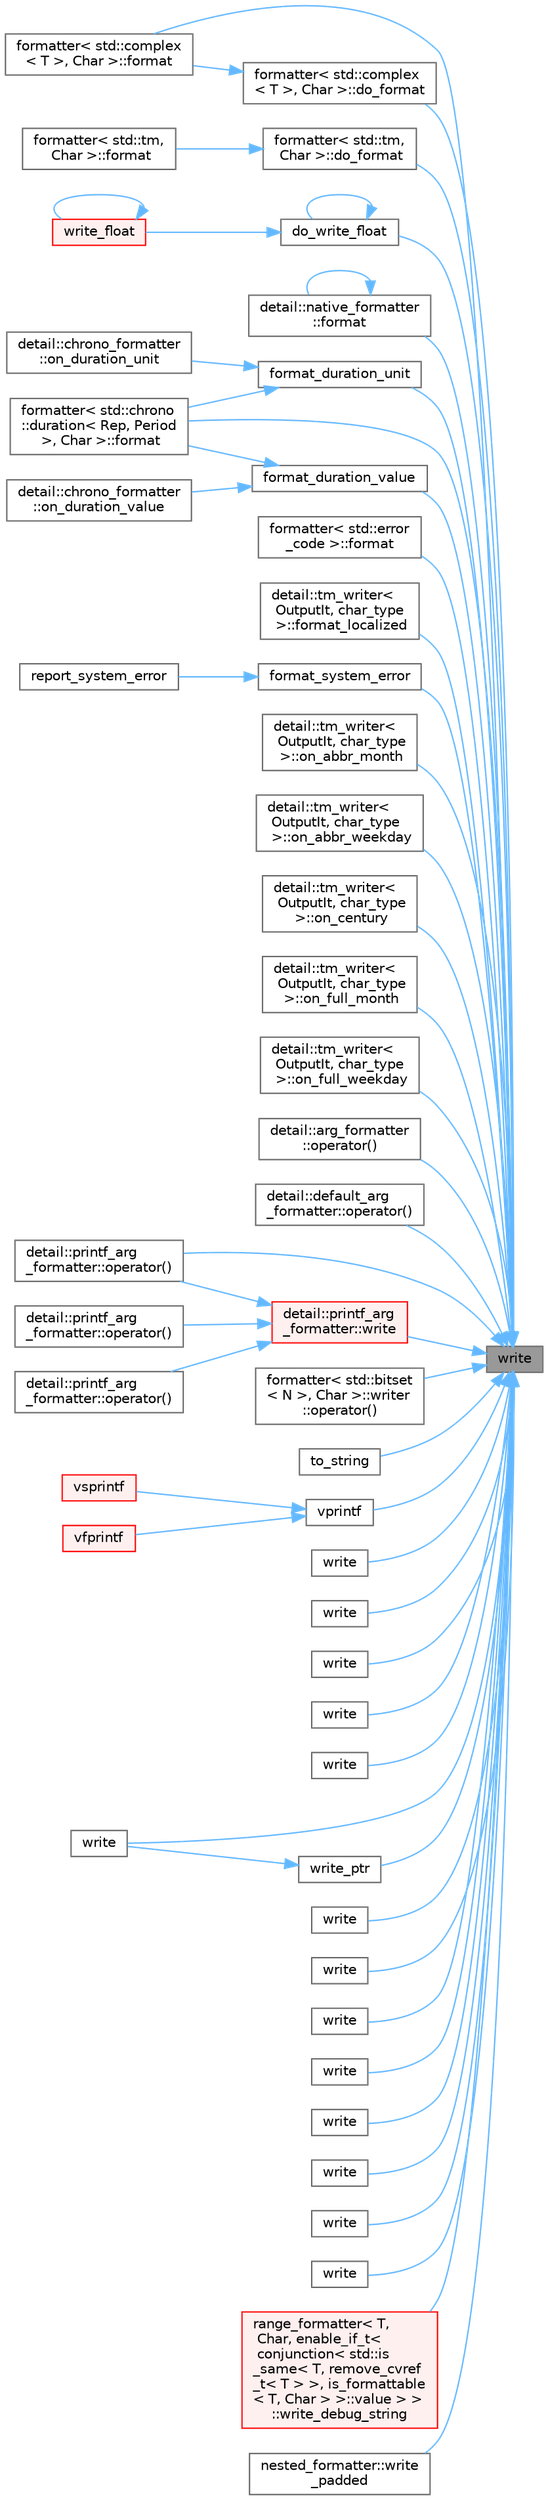 digraph "write"
{
 // LATEX_PDF_SIZE
  bgcolor="transparent";
  edge [fontname=Helvetica,fontsize=10,labelfontname=Helvetica,labelfontsize=10];
  node [fontname=Helvetica,fontsize=10,shape=box,height=0.2,width=0.4];
  rankdir="RL";
  Node1 [id="Node000001",label="write",height=0.2,width=0.4,color="gray40", fillcolor="grey60", style="filled", fontcolor="black",tooltip=" "];
  Node1 -> Node2 [id="edge1_Node000001_Node000002",dir="back",color="steelblue1",style="solid",tooltip=" "];
  Node2 [id="Node000002",label="formatter\< std::complex\l\< T \>, Char \>::do_format",height=0.2,width=0.4,color="grey40", fillcolor="white", style="filled",URL="$structformatter_3_01std_1_1complex_3_01_t_01_4_00_01_char_01_4.html#ab9c515fba4a452e79d7dea18736a7f57",tooltip=" "];
  Node2 -> Node3 [id="edge2_Node000002_Node000003",dir="back",color="steelblue1",style="solid",tooltip=" "];
  Node3 [id="Node000003",label="formatter\< std::complex\l\< T \>, Char \>::format",height=0.2,width=0.4,color="grey40", fillcolor="white", style="filled",URL="$structformatter_3_01std_1_1complex_3_01_t_01_4_00_01_char_01_4.html#aebc2d403af5f0aa6b372cea57044631d",tooltip=" "];
  Node1 -> Node4 [id="edge3_Node000001_Node000004",dir="back",color="steelblue1",style="solid",tooltip=" "];
  Node4 [id="Node000004",label="formatter\< std::tm,\l Char \>::do_format",height=0.2,width=0.4,color="grey40", fillcolor="white", style="filled",URL="$structformatter_3_01std_1_1tm_00_01_char_01_4.html#aa9f5144aebbd265e2741db3d13aaebdd",tooltip=" "];
  Node4 -> Node5 [id="edge4_Node000004_Node000005",dir="back",color="steelblue1",style="solid",tooltip=" "];
  Node5 [id="Node000005",label="formatter\< std::tm,\l Char \>::format",height=0.2,width=0.4,color="grey40", fillcolor="white", style="filled",URL="$structformatter_3_01std_1_1tm_00_01_char_01_4.html#ac432305bec03b9700a76cf21a4b2828c",tooltip=" "];
  Node1 -> Node6 [id="edge5_Node000001_Node000006",dir="back",color="steelblue1",style="solid",tooltip=" "];
  Node6 [id="Node000006",label="do_write_float",height=0.2,width=0.4,color="grey40", fillcolor="white", style="filled",URL="$namespacedetail.html#a786e0235254992b5fef772243b3423ad",tooltip=" "];
  Node6 -> Node6 [id="edge6_Node000006_Node000006",dir="back",color="steelblue1",style="solid",tooltip=" "];
  Node6 -> Node7 [id="edge7_Node000006_Node000007",dir="back",color="steelblue1",style="solid",tooltip=" "];
  Node7 [id="Node000007",label="write_float",height=0.2,width=0.4,color="red", fillcolor="#FFF0F0", style="filled",URL="$namespacedetail.html#afce601fa589dde492318318776d679f8",tooltip=" "];
  Node7 -> Node7 [id="edge8_Node000007_Node000007",dir="back",color="steelblue1",style="solid",tooltip=" "];
  Node1 -> Node10 [id="edge9_Node000001_Node000010",dir="back",color="steelblue1",style="solid",tooltip=" "];
  Node10 [id="Node000010",label="detail::native_formatter\l::format",height=0.2,width=0.4,color="grey40", fillcolor="white", style="filled",URL="$structdetail_1_1native__formatter.html#a9b52fcb79b1551eb75c0f9e324f5b14a",tooltip=" "];
  Node10 -> Node10 [id="edge10_Node000010_Node000010",dir="back",color="steelblue1",style="solid",tooltip=" "];
  Node1 -> Node11 [id="edge11_Node000001_Node000011",dir="back",color="steelblue1",style="solid",tooltip=" "];
  Node11 [id="Node000011",label="formatter\< std::chrono\l::duration\< Rep, Period\l \>, Char \>::format",height=0.2,width=0.4,color="grey40", fillcolor="white", style="filled",URL="$structformatter_3_01std_1_1chrono_1_1duration_3_01_rep_00_01_period_01_4_00_01_char_01_4.html#a2ec854bd7a6a632e4a8e0c027634c84a",tooltip=" "];
  Node1 -> Node3 [id="edge12_Node000001_Node000003",dir="back",color="steelblue1",style="solid",tooltip=" "];
  Node1 -> Node12 [id="edge13_Node000001_Node000012",dir="back",color="steelblue1",style="solid",tooltip=" "];
  Node12 [id="Node000012",label="formatter\< std::error\l_code \>::format",height=0.2,width=0.4,color="grey40", fillcolor="white", style="filled",URL="$structformatter_3_01std_1_1error__code_01_4.html#af30641150384f5b92e84f7350fa05013",tooltip=" "];
  Node1 -> Node13 [id="edge14_Node000001_Node000013",dir="back",color="steelblue1",style="solid",tooltip=" "];
  Node13 [id="Node000013",label="format_duration_unit",height=0.2,width=0.4,color="grey40", fillcolor="white", style="filled",URL="$namespacedetail.html#a2398c04f58e4d99e75a4bd6c2ce3cfba",tooltip=" "];
  Node13 -> Node11 [id="edge15_Node000013_Node000011",dir="back",color="steelblue1",style="solid",tooltip=" "];
  Node13 -> Node14 [id="edge16_Node000013_Node000014",dir="back",color="steelblue1",style="solid",tooltip=" "];
  Node14 [id="Node000014",label="detail::chrono_formatter\l::on_duration_unit",height=0.2,width=0.4,color="grey40", fillcolor="white", style="filled",URL="$structdetail_1_1chrono__formatter.html#a426efbda8fcbda88cf75c76685700307",tooltip=" "];
  Node1 -> Node15 [id="edge17_Node000001_Node000015",dir="back",color="steelblue1",style="solid",tooltip=" "];
  Node15 [id="Node000015",label="format_duration_value",height=0.2,width=0.4,color="grey40", fillcolor="white", style="filled",URL="$namespacedetail.html#a1b96d687ed36f0fdf9824fcdc899a187",tooltip=" "];
  Node15 -> Node11 [id="edge18_Node000015_Node000011",dir="back",color="steelblue1",style="solid",tooltip=" "];
  Node15 -> Node16 [id="edge19_Node000015_Node000016",dir="back",color="steelblue1",style="solid",tooltip=" "];
  Node16 [id="Node000016",label="detail::chrono_formatter\l::on_duration_value",height=0.2,width=0.4,color="grey40", fillcolor="white", style="filled",URL="$structdetail_1_1chrono__formatter.html#abc3133bb75d16e1080b2c1086eea387c",tooltip=" "];
  Node1 -> Node17 [id="edge20_Node000001_Node000017",dir="back",color="steelblue1",style="solid",tooltip=" "];
  Node17 [id="Node000017",label="detail::tm_writer\<\l OutputIt, char_type\l \>::format_localized",height=0.2,width=0.4,color="grey40", fillcolor="white", style="filled",URL="$classdetail_1_1tm__writer.html#aca51cad781172a3dc960dd509f0c4828",tooltip=" "];
  Node1 -> Node18 [id="edge21_Node000001_Node000018",dir="back",color="steelblue1",style="solid",tooltip=" "];
  Node18 [id="Node000018",label="format_system_error",height=0.2,width=0.4,color="grey40", fillcolor="white", style="filled",URL="$format-inl_8h.html#a7f93bbdee51ea567c2cdf8532c0c1fc1",tooltip="Formats an error message for an error returned by an operating system or a language runtime,..."];
  Node18 -> Node19 [id="edge22_Node000018_Node000019",dir="back",color="steelblue1",style="solid",tooltip=" "];
  Node19 [id="Node000019",label="report_system_error",height=0.2,width=0.4,color="grey40", fillcolor="white", style="filled",URL="$format-inl_8h.html#af135c0ecc93e827e4ef51b18a4b0da74",tooltip=" "];
  Node1 -> Node20 [id="edge23_Node000001_Node000020",dir="back",color="steelblue1",style="solid",tooltip=" "];
  Node20 [id="Node000020",label="detail::tm_writer\<\l OutputIt, char_type\l \>::on_abbr_month",height=0.2,width=0.4,color="grey40", fillcolor="white", style="filled",URL="$classdetail_1_1tm__writer.html#a7ab83f6e8d7164ea844fb37cdfc6587c",tooltip=" "];
  Node1 -> Node21 [id="edge24_Node000001_Node000021",dir="back",color="steelblue1",style="solid",tooltip=" "];
  Node21 [id="Node000021",label="detail::tm_writer\<\l OutputIt, char_type\l \>::on_abbr_weekday",height=0.2,width=0.4,color="grey40", fillcolor="white", style="filled",URL="$classdetail_1_1tm__writer.html#a9ce547e644b499f05adacf0744ac083b",tooltip=" "];
  Node1 -> Node22 [id="edge25_Node000001_Node000022",dir="back",color="steelblue1",style="solid",tooltip=" "];
  Node22 [id="Node000022",label="detail::tm_writer\<\l OutputIt, char_type\l \>::on_century",height=0.2,width=0.4,color="grey40", fillcolor="white", style="filled",URL="$classdetail_1_1tm__writer.html#add5cace4ce043e2c76a4eb59ddce4999",tooltip=" "];
  Node1 -> Node23 [id="edge26_Node000001_Node000023",dir="back",color="steelblue1",style="solid",tooltip=" "];
  Node23 [id="Node000023",label="detail::tm_writer\<\l OutputIt, char_type\l \>::on_full_month",height=0.2,width=0.4,color="grey40", fillcolor="white", style="filled",URL="$classdetail_1_1tm__writer.html#a76f9931915777185fc9edc95f5b8a26a",tooltip=" "];
  Node1 -> Node24 [id="edge27_Node000001_Node000024",dir="back",color="steelblue1",style="solid",tooltip=" "];
  Node24 [id="Node000024",label="detail::tm_writer\<\l OutputIt, char_type\l \>::on_full_weekday",height=0.2,width=0.4,color="grey40", fillcolor="white", style="filled",URL="$classdetail_1_1tm__writer.html#aeea3f5bfd23611718eb4f10150db3380",tooltip=" "];
  Node1 -> Node25 [id="edge28_Node000001_Node000025",dir="back",color="steelblue1",style="solid",tooltip=" "];
  Node25 [id="Node000025",label="detail::arg_formatter\l::operator()",height=0.2,width=0.4,color="grey40", fillcolor="white", style="filled",URL="$structdetail_1_1arg__formatter.html#added4323a27dba31511ebc5cf940c6e5",tooltip=" "];
  Node1 -> Node26 [id="edge29_Node000001_Node000026",dir="back",color="steelblue1",style="solid",tooltip=" "];
  Node26 [id="Node000026",label="detail::default_arg\l_formatter::operator()",height=0.2,width=0.4,color="grey40", fillcolor="white", style="filled",URL="$structdetail_1_1default__arg__formatter.html#a9ee45fac58a2a7a9816c0a99172d3a24",tooltip=" "];
  Node1 -> Node27 [id="edge30_Node000001_Node000027",dir="back",color="steelblue1",style="solid",tooltip=" "];
  Node27 [id="Node000027",label="detail::printf_arg\l_formatter::operator()",height=0.2,width=0.4,color="grey40", fillcolor="white", style="filled",URL="$classdetail_1_1printf__arg__formatter.html#a9ee45fac58a2a7a9816c0a99172d3a24",tooltip=" "];
  Node1 -> Node28 [id="edge31_Node000001_Node000028",dir="back",color="steelblue1",style="solid",tooltip=" "];
  Node28 [id="Node000028",label="formatter\< std::bitset\l\< N \>, Char \>::writer\l::operator()",height=0.2,width=0.4,color="grey40", fillcolor="white", style="filled",URL="$structformatter_3_01std_1_1bitset_3_01_n_01_4_00_01_char_01_4_1_1writer.html#aa093b083911d367c4ccc872200636371",tooltip=" "];
  Node1 -> Node29 [id="edge32_Node000001_Node000029",dir="back",color="steelblue1",style="solid",tooltip=" "];
  Node29 [id="Node000029",label="to_string",height=0.2,width=0.4,color="grey40", fillcolor="white", style="filled",URL="$format_8h.html#aa38fcda7cd78cb784cb7d0c5d49730c4",tooltip="Converts value to std::string using the default format for type T."];
  Node1 -> Node30 [id="edge33_Node000001_Node000030",dir="back",color="steelblue1",style="solid",tooltip=" "];
  Node30 [id="Node000030",label="vprintf",height=0.2,width=0.4,color="grey40", fillcolor="white", style="filled",URL="$namespacedetail.html#a755ec613824f57d29068751f166ad91b",tooltip=" "];
  Node30 -> Node31 [id="edge34_Node000030_Node000031",dir="back",color="steelblue1",style="solid",tooltip=" "];
  Node31 [id="Node000031",label="vfprintf",height=0.2,width=0.4,color="red", fillcolor="#FFF0F0", style="filled",URL="$printf_8h.html#abb30aad964fc771fb52cf3ad88649df2",tooltip=" "];
  Node30 -> Node64 [id="edge35_Node000030_Node000064",dir="back",color="steelblue1",style="solid",tooltip=" "];
  Node64 [id="Node000064",label="vsprintf",height=0.2,width=0.4,color="red", fillcolor="#FFF0F0", style="filled",URL="$printf_8h.html#a5e1075a6c1fce5050424f97a2fac648f",tooltip=" "];
  Node1 -> Node75 [id="edge36_Node000001_Node000075",dir="back",color="steelblue1",style="solid",tooltip=" "];
  Node75 [id="Node000075",label="detail::printf_arg\l_formatter::write",height=0.2,width=0.4,color="red", fillcolor="#FFF0F0", style="filled",URL="$classdetail_1_1printf__arg__formatter.html#a4952f110d1c9bb75a547a1bf8edfff06",tooltip=" "];
  Node75 -> Node76 [id="edge37_Node000075_Node000076",dir="back",color="steelblue1",style="solid",tooltip=" "];
  Node76 [id="Node000076",label="detail::printf_arg\l_formatter::operator()",height=0.2,width=0.4,color="grey40", fillcolor="white", style="filled",URL="$classdetail_1_1printf__arg__formatter.html#aa8961d66044f1ffcdf2816cd4bbb9e72",tooltip=" "];
  Node75 -> Node77 [id="edge38_Node000075_Node000077",dir="back",color="steelblue1",style="solid",tooltip=" "];
  Node77 [id="Node000077",label="detail::printf_arg\l_formatter::operator()",height=0.2,width=0.4,color="grey40", fillcolor="white", style="filled",URL="$classdetail_1_1printf__arg__formatter.html#af8f30a05b6590bdae3d350d9fc56f456",tooltip=" "];
  Node75 -> Node27 [id="edge39_Node000075_Node000027",dir="back",color="steelblue1",style="solid",tooltip=" "];
  Node1 -> Node81 [id="edge40_Node000001_Node000081",dir="back",color="steelblue1",style="solid",tooltip=" "];
  Node81 [id="Node000081",label="write",height=0.2,width=0.4,color="grey40", fillcolor="white", style="filled",URL="$namespacedetail.html#a80447ad8247e2f87d17817aa7cb4ac12",tooltip=" "];
  Node1 -> Node82 [id="edge41_Node000001_Node000082",dir="back",color="steelblue1",style="solid",tooltip=" "];
  Node82 [id="Node000082",label="write",height=0.2,width=0.4,color="grey40", fillcolor="white", style="filled",URL="$namespacedetail.html#a664c3f795a0280d463eb3f67c45219ad",tooltip=" "];
  Node1 -> Node83 [id="edge42_Node000001_Node000083",dir="back",color="steelblue1",style="solid",tooltip=" "];
  Node83 [id="Node000083",label="write",height=0.2,width=0.4,color="grey40", fillcolor="white", style="filled",URL="$namespacedetail.html#a9715ea7368458d75d371b5ee203da9ab",tooltip=" "];
  Node1 -> Node84 [id="edge43_Node000001_Node000084",dir="back",color="steelblue1",style="solid",tooltip=" "];
  Node84 [id="Node000084",label="write",height=0.2,width=0.4,color="grey40", fillcolor="white", style="filled",URL="$namespacedetail.html#a52bf5194a8344744afbdcf8be238b531",tooltip=" "];
  Node1 -> Node85 [id="edge44_Node000001_Node000085",dir="back",color="steelblue1",style="solid",tooltip=" "];
  Node85 [id="Node000085",label="write",height=0.2,width=0.4,color="grey40", fillcolor="white", style="filled",URL="$namespacedetail.html#ab376aea856de5f41496b67d16b48fcb2",tooltip=" "];
  Node1 -> Node86 [id="edge45_Node000001_Node000086",dir="back",color="steelblue1",style="solid",tooltip=" "];
  Node86 [id="Node000086",label="write",height=0.2,width=0.4,color="grey40", fillcolor="white", style="filled",URL="$namespacedetail.html#a17a01247796a9d5bdbbe57a71127b677",tooltip=" "];
  Node1 -> Node87 [id="edge46_Node000001_Node000087",dir="back",color="steelblue1",style="solid",tooltip=" "];
  Node87 [id="Node000087",label="write",height=0.2,width=0.4,color="grey40", fillcolor="white", style="filled",URL="$namespacedetail.html#a758519acdee99df8069c8f410abd0e17",tooltip=" "];
  Node1 -> Node88 [id="edge47_Node000001_Node000088",dir="back",color="steelblue1",style="solid",tooltip=" "];
  Node88 [id="Node000088",label="write",height=0.2,width=0.4,color="grey40", fillcolor="white", style="filled",URL="$namespacedetail.html#af63c7f70b945063451b9d19934e1490a",tooltip=" "];
  Node1 -> Node89 [id="edge48_Node000001_Node000089",dir="back",color="steelblue1",style="solid",tooltip=" "];
  Node89 [id="Node000089",label="write",height=0.2,width=0.4,color="grey40", fillcolor="white", style="filled",URL="$namespacedetail.html#ac041657f6dc2747df58f3889303866d0",tooltip=" "];
  Node1 -> Node90 [id="edge49_Node000001_Node000090",dir="back",color="steelblue1",style="solid",tooltip=" "];
  Node90 [id="Node000090",label="write",height=0.2,width=0.4,color="grey40", fillcolor="white", style="filled",URL="$namespacedetail.html#aae940ad9ab6e762cffb44b09e20be8ea",tooltip=" "];
  Node1 -> Node91 [id="edge50_Node000001_Node000091",dir="back",color="steelblue1",style="solid",tooltip=" "];
  Node91 [id="Node000091",label="write",height=0.2,width=0.4,color="grey40", fillcolor="white", style="filled",URL="$namespacedetail.html#a89dea9ae2ccdef585b85cf0876e9216d",tooltip=" "];
  Node1 -> Node92 [id="edge51_Node000001_Node000092",dir="back",color="steelblue1",style="solid",tooltip=" "];
  Node92 [id="Node000092",label="write",height=0.2,width=0.4,color="grey40", fillcolor="white", style="filled",URL="$namespacedetail.html#a9c683e2bdae1f39926846a8a6d599444",tooltip=" "];
  Node1 -> Node93 [id="edge52_Node000001_Node000093",dir="back",color="steelblue1",style="solid",tooltip=" "];
  Node93 [id="Node000093",label="write",height=0.2,width=0.4,color="grey40", fillcolor="white", style="filled",URL="$namespacedetail.html#ab7395dbba48670f166e3b1ee38d2de24",tooltip=" "];
  Node1 -> Node94 [id="edge53_Node000001_Node000094",dir="back",color="steelblue1",style="solid",tooltip=" "];
  Node94 [id="Node000094",label="write",height=0.2,width=0.4,color="grey40", fillcolor="white", style="filled",URL="$namespacedetail.html#a48868fd3bb12769c58fc561fe2fd4568",tooltip=" "];
  Node1 -> Node95 [id="edge54_Node000001_Node000095",dir="back",color="steelblue1",style="solid",tooltip=" "];
  Node95 [id="Node000095",label="range_formatter\< T,\l Char, enable_if_t\<\l conjunction\< std::is\l_same\< T, remove_cvref\l_t\< T \> \>, is_formattable\l\< T, Char \> \>::value \> \>\l::write_debug_string",height=0.2,width=0.4,color="red", fillcolor="#FFF0F0", style="filled",URL="$structrange__formatter_3_01_t_00_01_char_00_01enable__if__t_3_01conjunction_3_01std_1_1is__same_edf46378efa9da3f820c5aa7a483895e.html#a0036fb25034f72de4a9e3796b3af019d",tooltip=" "];
  Node1 -> Node97 [id="edge55_Node000001_Node000097",dir="back",color="steelblue1",style="solid",tooltip=" "];
  Node97 [id="Node000097",label="nested_formatter::write\l_padded",height=0.2,width=0.4,color="grey40", fillcolor="white", style="filled",URL="$structnested__formatter.html#af5e9dc3c9fd562fcdaecc65588c1950f",tooltip=" "];
  Node1 -> Node98 [id="edge56_Node000001_Node000098",dir="back",color="steelblue1",style="solid",tooltip=" "];
  Node98 [id="Node000098",label="write_ptr",height=0.2,width=0.4,color="grey40", fillcolor="white", style="filled",URL="$namespacedetail.html#abc00e0418a441b107f0cf8bab2493ede",tooltip=" "];
  Node98 -> Node86 [id="edge57_Node000098_Node000086",dir="back",color="steelblue1",style="solid",tooltip=" "];
}
